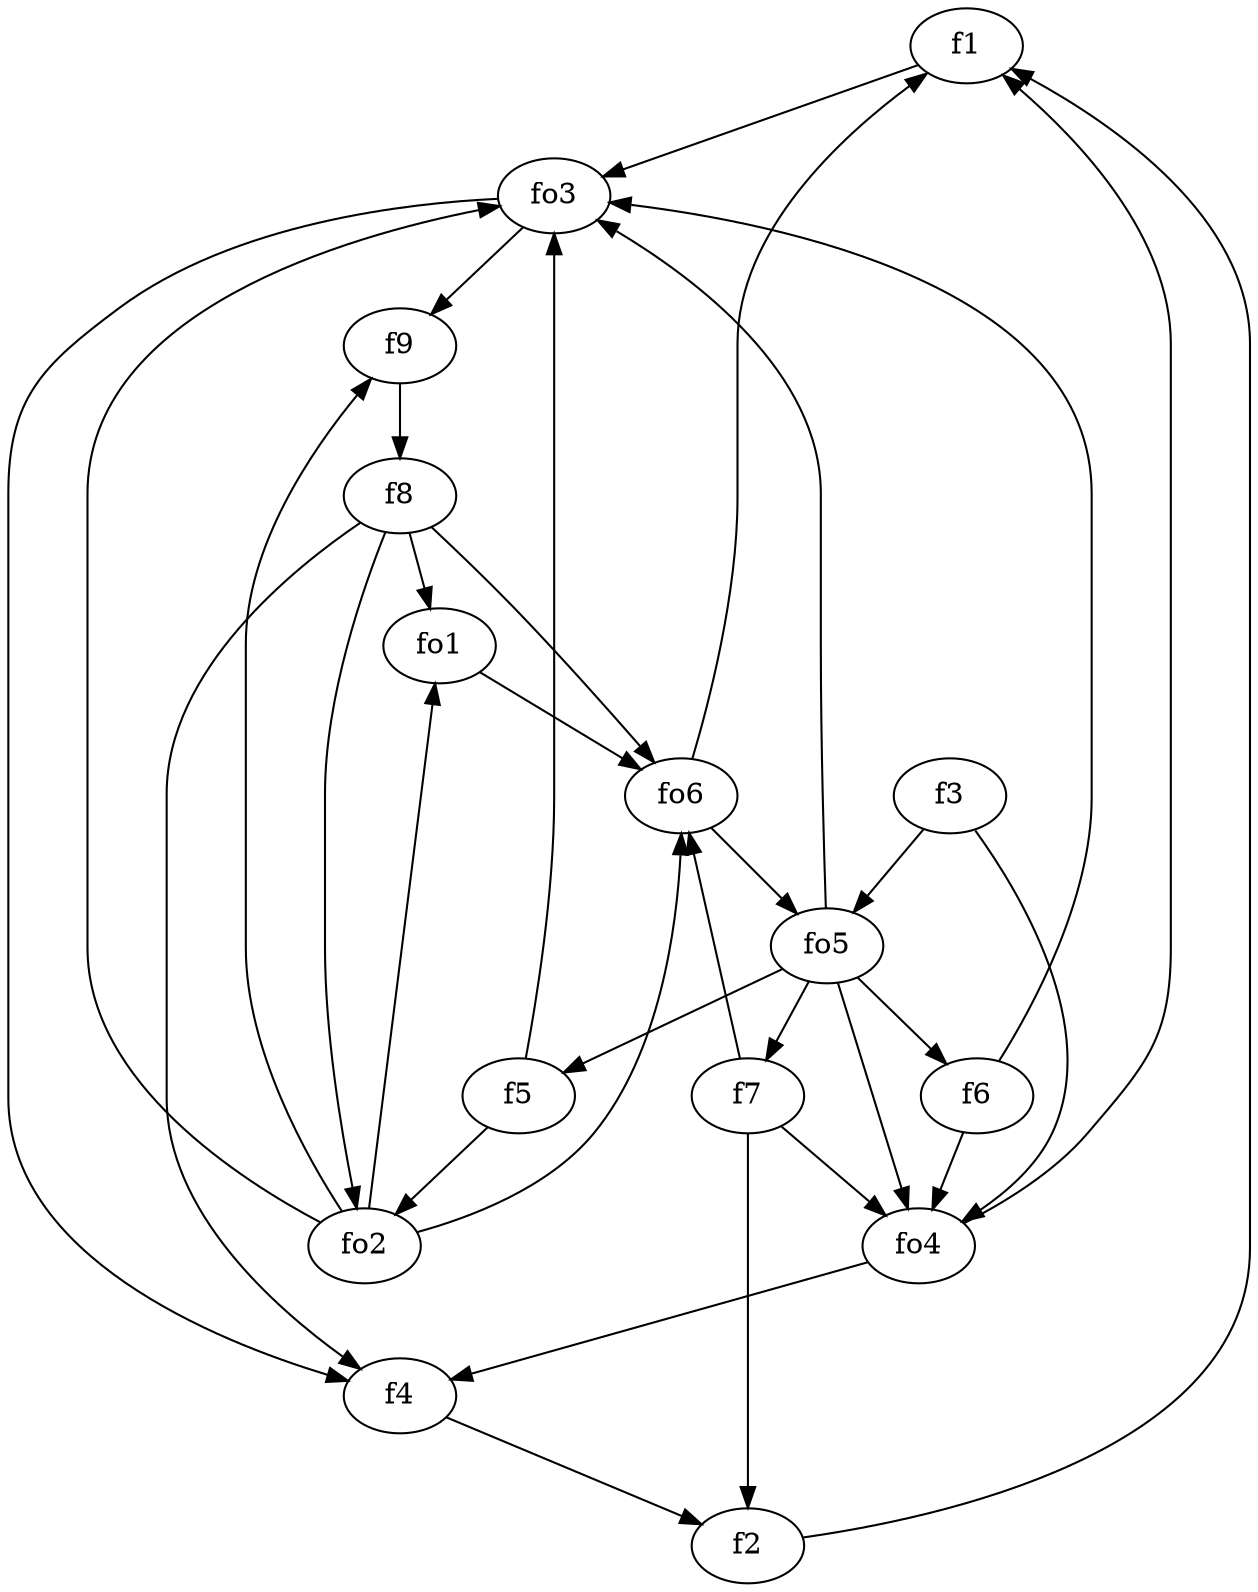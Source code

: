 strict digraph  {
f1;
f2;
f3;
f4;
f5;
f6;
f7;
f8;
f9;
fo1;
fo2;
fo3;
fo4;
fo5;
fo6;
f1 -> fo3  [weight=2];
f2 -> f1  [weight=2];
f3 -> fo5  [weight=2];
f3 -> fo4  [weight=2];
f4 -> f2  [weight=2];
f5 -> fo3  [weight=2];
f5 -> fo2  [weight=2];
f6 -> fo4  [weight=2];
f6 -> fo3  [weight=2];
f7 -> f2  [weight=2];
f7 -> fo4  [weight=2];
f7 -> fo6  [weight=2];
f8 -> fo1  [weight=2];
f8 -> fo6  [weight=2];
f8 -> fo2  [weight=2];
f8 -> f4  [weight=2];
f9 -> f8  [weight=2];
fo1 -> fo6  [weight=2];
fo2 -> fo1  [weight=2];
fo2 -> f9  [weight=2];
fo2 -> fo3  [weight=2];
fo2 -> fo6  [weight=2];
fo3 -> f4  [weight=2];
fo3 -> f9  [weight=2];
fo4 -> f1  [weight=2];
fo4 -> f4  [weight=2];
fo5 -> fo3  [weight=2];
fo5 -> fo4  [weight=2];
fo5 -> f5  [weight=2];
fo5 -> f7  [weight=2];
fo5 -> f6  [weight=2];
fo6 -> fo5  [weight=2];
fo6 -> f1  [weight=2];
}
